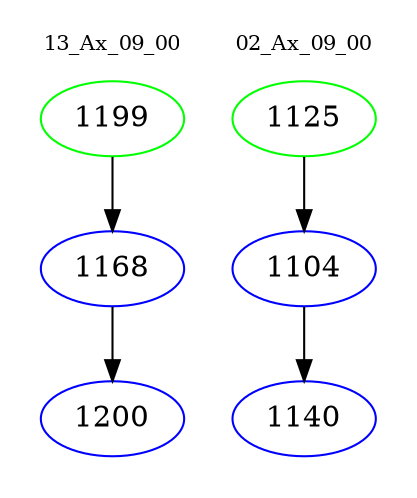 digraph{
subgraph cluster_0 {
color = white
label = "13_Ax_09_00";
fontsize=10;
T0_1199 [label="1199", color="green"]
T0_1199 -> T0_1168 [color="black"]
T0_1168 [label="1168", color="blue"]
T0_1168 -> T0_1200 [color="black"]
T0_1200 [label="1200", color="blue"]
}
subgraph cluster_1 {
color = white
label = "02_Ax_09_00";
fontsize=10;
T1_1125 [label="1125", color="green"]
T1_1125 -> T1_1104 [color="black"]
T1_1104 [label="1104", color="blue"]
T1_1104 -> T1_1140 [color="black"]
T1_1140 [label="1140", color="blue"]
}
}
